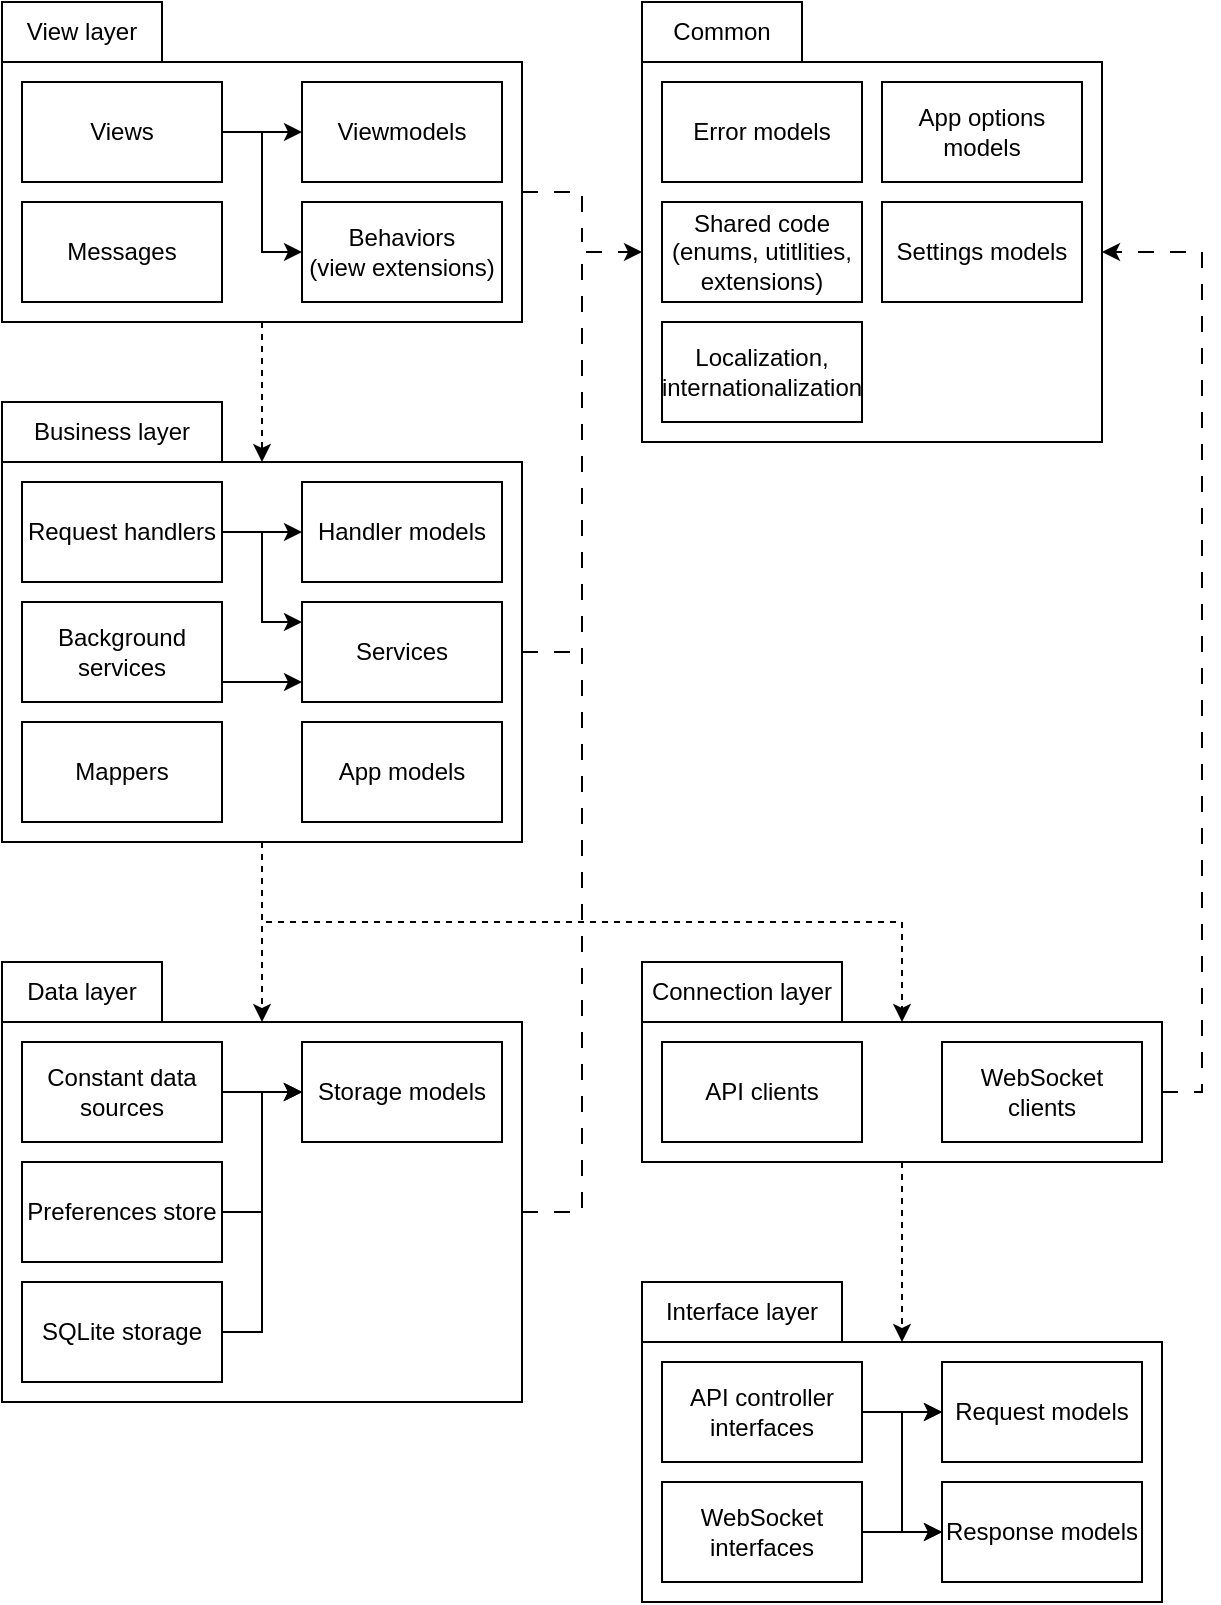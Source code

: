 <mxfile version="22.1.5" type="device">
  <diagram name="Stránka-1" id="F2LgC2aZW1T2FGSyBDbB">
    <mxGraphModel dx="1434" dy="758" grid="1" gridSize="10" guides="1" tooltips="1" connect="1" arrows="1" fold="1" page="1" pageScale="1" pageWidth="827" pageHeight="1169" math="0" shadow="0">
      <root>
        <mxCell id="0" />
        <mxCell id="1" parent="0" />
        <mxCell id="WUrK4cec4CjNZq7T6CpB-1" value="View layer" style="rounded=0;whiteSpace=wrap;html=1;" vertex="1" parent="1">
          <mxGeometry width="80" height="30" as="geometry" />
        </mxCell>
        <mxCell id="WUrK4cec4CjNZq7T6CpB-49" style="edgeStyle=orthogonalEdgeStyle;rounded=0;orthogonalLoop=1;jettySize=auto;html=1;dashed=1;" edge="1" parent="1" source="WUrK4cec4CjNZq7T6CpB-2" target="WUrK4cec4CjNZq7T6CpB-19">
          <mxGeometry relative="1" as="geometry" />
        </mxCell>
        <mxCell id="WUrK4cec4CjNZq7T6CpB-80" style="edgeStyle=orthogonalEdgeStyle;rounded=0;orthogonalLoop=1;jettySize=auto;html=1;dashed=1;dashPattern=8 8;endArrow=none;endFill=0;" edge="1" parent="1" source="WUrK4cec4CjNZq7T6CpB-2">
          <mxGeometry relative="1" as="geometry">
            <mxPoint x="290" y="120" as="targetPoint" />
            <Array as="points">
              <mxPoint x="290" y="95" />
            </Array>
          </mxGeometry>
        </mxCell>
        <mxCell id="WUrK4cec4CjNZq7T6CpB-2" value="" style="rounded=0;whiteSpace=wrap;html=1;fillColor=none;" vertex="1" parent="1">
          <mxGeometry y="30" width="260" height="130" as="geometry" />
        </mxCell>
        <mxCell id="WUrK4cec4CjNZq7T6CpB-5" style="edgeStyle=orthogonalEdgeStyle;rounded=0;orthogonalLoop=1;jettySize=auto;html=1;" edge="1" parent="1" source="WUrK4cec4CjNZq7T6CpB-3" target="WUrK4cec4CjNZq7T6CpB-4">
          <mxGeometry relative="1" as="geometry" />
        </mxCell>
        <mxCell id="WUrK4cec4CjNZq7T6CpB-7" style="edgeStyle=orthogonalEdgeStyle;rounded=0;orthogonalLoop=1;jettySize=auto;html=1;" edge="1" parent="1" source="WUrK4cec4CjNZq7T6CpB-3" target="WUrK4cec4CjNZq7T6CpB-6">
          <mxGeometry relative="1" as="geometry">
            <Array as="points">
              <mxPoint x="130" y="65" />
              <mxPoint x="130" y="125" />
            </Array>
          </mxGeometry>
        </mxCell>
        <mxCell id="WUrK4cec4CjNZq7T6CpB-3" value="Views" style="rounded=0;whiteSpace=wrap;html=1;" vertex="1" parent="1">
          <mxGeometry x="10" y="40" width="100" height="50" as="geometry" />
        </mxCell>
        <mxCell id="WUrK4cec4CjNZq7T6CpB-4" value="Viewmodels" style="rounded=0;whiteSpace=wrap;html=1;" vertex="1" parent="1">
          <mxGeometry x="150" y="40" width="100" height="50" as="geometry" />
        </mxCell>
        <mxCell id="WUrK4cec4CjNZq7T6CpB-6" value="Behaviors&lt;br&gt;(view extensions)" style="rounded=0;whiteSpace=wrap;html=1;" vertex="1" parent="1">
          <mxGeometry x="150" y="100" width="100" height="50" as="geometry" />
        </mxCell>
        <mxCell id="WUrK4cec4CjNZq7T6CpB-8" value="Interface layer" style="rounded=0;whiteSpace=wrap;html=1;" vertex="1" parent="1">
          <mxGeometry x="320" y="640" width="100" height="30" as="geometry" />
        </mxCell>
        <mxCell id="WUrK4cec4CjNZq7T6CpB-9" value="" style="rounded=0;whiteSpace=wrap;html=1;fillColor=none;" vertex="1" parent="1">
          <mxGeometry x="320" y="670" width="260" height="130" as="geometry" />
        </mxCell>
        <mxCell id="WUrK4cec4CjNZq7T6CpB-10" style="edgeStyle=orthogonalEdgeStyle;rounded=0;orthogonalLoop=1;jettySize=auto;html=1;dashed=1;" edge="1" parent="1" source="WUrK4cec4CjNZq7T6CpB-12" target="WUrK4cec4CjNZq7T6CpB-16">
          <mxGeometry relative="1" as="geometry" />
        </mxCell>
        <mxCell id="WUrK4cec4CjNZq7T6CpB-11" style="edgeStyle=orthogonalEdgeStyle;rounded=0;orthogonalLoop=1;jettySize=auto;html=1;" edge="1" parent="1" source="WUrK4cec4CjNZq7T6CpB-12" target="WUrK4cec4CjNZq7T6CpB-17">
          <mxGeometry relative="1" as="geometry">
            <Array as="points">
              <mxPoint x="450" y="705" />
              <mxPoint x="450" y="765" />
            </Array>
          </mxGeometry>
        </mxCell>
        <mxCell id="WUrK4cec4CjNZq7T6CpB-12" value="API controller interfaces" style="rounded=0;whiteSpace=wrap;html=1;" vertex="1" parent="1">
          <mxGeometry x="330" y="680" width="100" height="50" as="geometry" />
        </mxCell>
        <mxCell id="WUrK4cec4CjNZq7T6CpB-13" style="edgeStyle=orthogonalEdgeStyle;rounded=0;orthogonalLoop=1;jettySize=auto;html=1;" edge="1" parent="1" source="WUrK4cec4CjNZq7T6CpB-15" target="WUrK4cec4CjNZq7T6CpB-16">
          <mxGeometry relative="1" as="geometry">
            <Array as="points">
              <mxPoint x="450" y="765" />
              <mxPoint x="450" y="705" />
            </Array>
          </mxGeometry>
        </mxCell>
        <mxCell id="WUrK4cec4CjNZq7T6CpB-14" style="edgeStyle=orthogonalEdgeStyle;rounded=0;orthogonalLoop=1;jettySize=auto;html=1;dashed=1;" edge="1" parent="1" source="WUrK4cec4CjNZq7T6CpB-15" target="WUrK4cec4CjNZq7T6CpB-17">
          <mxGeometry relative="1" as="geometry" />
        </mxCell>
        <mxCell id="WUrK4cec4CjNZq7T6CpB-15" value="WebSocket interfaces" style="rounded=0;whiteSpace=wrap;html=1;" vertex="1" parent="1">
          <mxGeometry x="330" y="740" width="100" height="50" as="geometry" />
        </mxCell>
        <mxCell id="WUrK4cec4CjNZq7T6CpB-16" value="Request models" style="rounded=0;whiteSpace=wrap;html=1;" vertex="1" parent="1">
          <mxGeometry x="470" y="680" width="100" height="50" as="geometry" />
        </mxCell>
        <mxCell id="WUrK4cec4CjNZq7T6CpB-17" value="Response models" style="rounded=0;whiteSpace=wrap;html=1;" vertex="1" parent="1">
          <mxGeometry x="470" y="740" width="100" height="50" as="geometry" />
        </mxCell>
        <mxCell id="WUrK4cec4CjNZq7T6CpB-18" value="Business layer" style="rounded=0;whiteSpace=wrap;html=1;" vertex="1" parent="1">
          <mxGeometry y="200" width="110" height="30" as="geometry" />
        </mxCell>
        <mxCell id="WUrK4cec4CjNZq7T6CpB-50" style="edgeStyle=orthogonalEdgeStyle;rounded=0;orthogonalLoop=1;jettySize=auto;html=1;dashed=1;" edge="1" parent="1" source="WUrK4cec4CjNZq7T6CpB-19" target="WUrK4cec4CjNZq7T6CpB-32">
          <mxGeometry relative="1" as="geometry" />
        </mxCell>
        <mxCell id="WUrK4cec4CjNZq7T6CpB-72" style="edgeStyle=orthogonalEdgeStyle;rounded=0;orthogonalLoop=1;jettySize=auto;html=1;dashed=1;" edge="1" parent="1" source="WUrK4cec4CjNZq7T6CpB-19" target="WUrK4cec4CjNZq7T6CpB-59">
          <mxGeometry relative="1" as="geometry">
            <Array as="points">
              <mxPoint x="130" y="460" />
              <mxPoint x="450" y="460" />
            </Array>
          </mxGeometry>
        </mxCell>
        <mxCell id="WUrK4cec4CjNZq7T6CpB-81" style="edgeStyle=orthogonalEdgeStyle;rounded=0;orthogonalLoop=1;jettySize=auto;html=1;dashed=1;dashPattern=8 8;endArrow=none;endFill=0;" edge="1" parent="1" source="WUrK4cec4CjNZq7T6CpB-19">
          <mxGeometry relative="1" as="geometry">
            <mxPoint x="290" y="325" as="targetPoint" />
          </mxGeometry>
        </mxCell>
        <mxCell id="WUrK4cec4CjNZq7T6CpB-19" value="" style="rounded=0;whiteSpace=wrap;html=1;fillColor=none;" vertex="1" parent="1">
          <mxGeometry y="230" width="260" height="190" as="geometry" />
        </mxCell>
        <mxCell id="WUrK4cec4CjNZq7T6CpB-20" value="Services" style="rounded=0;whiteSpace=wrap;html=1;" vertex="1" parent="1">
          <mxGeometry x="150" y="300" width="100" height="50" as="geometry" />
        </mxCell>
        <mxCell id="WUrK4cec4CjNZq7T6CpB-22" style="edgeStyle=orthogonalEdgeStyle;rounded=0;orthogonalLoop=1;jettySize=auto;html=1;" edge="1" parent="1" source="WUrK4cec4CjNZq7T6CpB-21" target="WUrK4cec4CjNZq7T6CpB-20">
          <mxGeometry relative="1" as="geometry">
            <Array as="points">
              <mxPoint x="130" y="340" />
              <mxPoint x="130" y="340" />
            </Array>
          </mxGeometry>
        </mxCell>
        <mxCell id="WUrK4cec4CjNZq7T6CpB-21" value="Background services" style="rounded=0;whiteSpace=wrap;html=1;" vertex="1" parent="1">
          <mxGeometry x="10" y="300" width="100" height="50" as="geometry" />
        </mxCell>
        <mxCell id="WUrK4cec4CjNZq7T6CpB-23" value="Messages" style="rounded=0;whiteSpace=wrap;html=1;" vertex="1" parent="1">
          <mxGeometry x="10" y="100" width="100" height="50" as="geometry" />
        </mxCell>
        <mxCell id="WUrK4cec4CjNZq7T6CpB-24" value="Common" style="rounded=0;whiteSpace=wrap;html=1;" vertex="1" parent="1">
          <mxGeometry x="320" width="80" height="30" as="geometry" />
        </mxCell>
        <mxCell id="WUrK4cec4CjNZq7T6CpB-25" value="" style="rounded=0;whiteSpace=wrap;html=1;fillColor=none;" vertex="1" parent="1">
          <mxGeometry x="320" y="30" width="230" height="190" as="geometry" />
        </mxCell>
        <mxCell id="WUrK4cec4CjNZq7T6CpB-26" value="Error models" style="rounded=0;whiteSpace=wrap;html=1;" vertex="1" parent="1">
          <mxGeometry x="330" y="40" width="100" height="50" as="geometry" />
        </mxCell>
        <mxCell id="WUrK4cec4CjNZq7T6CpB-27" value="App options models" style="rounded=0;whiteSpace=wrap;html=1;" vertex="1" parent="1">
          <mxGeometry x="440" y="40" width="100" height="50" as="geometry" />
        </mxCell>
        <mxCell id="WUrK4cec4CjNZq7T6CpB-28" value="Shared code (enums, utitlities, extensions)" style="rounded=0;whiteSpace=wrap;html=1;" vertex="1" parent="1">
          <mxGeometry x="330" y="100" width="100" height="50" as="geometry" />
        </mxCell>
        <mxCell id="WUrK4cec4CjNZq7T6CpB-29" value="Localization, internationalization" style="rounded=0;whiteSpace=wrap;html=1;" vertex="1" parent="1">
          <mxGeometry x="330" y="160" width="100" height="50" as="geometry" />
        </mxCell>
        <mxCell id="WUrK4cec4CjNZq7T6CpB-31" value="Data layer" style="rounded=0;whiteSpace=wrap;html=1;" vertex="1" parent="1">
          <mxGeometry y="480" width="80" height="30" as="geometry" />
        </mxCell>
        <mxCell id="WUrK4cec4CjNZq7T6CpB-73" style="edgeStyle=orthogonalEdgeStyle;rounded=0;orthogonalLoop=1;jettySize=auto;html=1;dashed=1;dashPattern=8 8;" edge="1" parent="1" source="WUrK4cec4CjNZq7T6CpB-32" target="WUrK4cec4CjNZq7T6CpB-25">
          <mxGeometry relative="1" as="geometry">
            <Array as="points">
              <mxPoint x="290" y="605" />
              <mxPoint x="290" y="125" />
            </Array>
          </mxGeometry>
        </mxCell>
        <mxCell id="WUrK4cec4CjNZq7T6CpB-32" value="" style="rounded=0;whiteSpace=wrap;html=1;fillColor=none;" vertex="1" parent="1">
          <mxGeometry y="510" width="260" height="190" as="geometry" />
        </mxCell>
        <mxCell id="WUrK4cec4CjNZq7T6CpB-68" style="edgeStyle=orthogonalEdgeStyle;rounded=0;orthogonalLoop=1;jettySize=auto;html=1;" edge="1" parent="1" source="WUrK4cec4CjNZq7T6CpB-33" target="WUrK4cec4CjNZq7T6CpB-65">
          <mxGeometry relative="1" as="geometry" />
        </mxCell>
        <mxCell id="WUrK4cec4CjNZq7T6CpB-33" value="Constant data sources" style="rounded=0;whiteSpace=wrap;html=1;" vertex="1" parent="1">
          <mxGeometry x="10" y="520" width="100" height="50" as="geometry" />
        </mxCell>
        <mxCell id="WUrK4cec4CjNZq7T6CpB-37" style="edgeStyle=orthogonalEdgeStyle;rounded=0;orthogonalLoop=1;jettySize=auto;html=1;" edge="1" parent="1" source="WUrK4cec4CjNZq7T6CpB-36" target="WUrK4cec4CjNZq7T6CpB-20">
          <mxGeometry relative="1" as="geometry">
            <Array as="points">
              <mxPoint x="130" y="265" />
              <mxPoint x="130" y="310" />
            </Array>
          </mxGeometry>
        </mxCell>
        <mxCell id="WUrK4cec4CjNZq7T6CpB-39" style="edgeStyle=orthogonalEdgeStyle;rounded=0;orthogonalLoop=1;jettySize=auto;html=1;" edge="1" parent="1" source="WUrK4cec4CjNZq7T6CpB-36" target="WUrK4cec4CjNZq7T6CpB-38">
          <mxGeometry relative="1" as="geometry" />
        </mxCell>
        <mxCell id="WUrK4cec4CjNZq7T6CpB-36" value="Request handlers" style="rounded=0;whiteSpace=wrap;html=1;" vertex="1" parent="1">
          <mxGeometry x="10" y="240" width="100" height="50" as="geometry" />
        </mxCell>
        <mxCell id="WUrK4cec4CjNZq7T6CpB-38" value="Handler models" style="rounded=0;whiteSpace=wrap;html=1;" vertex="1" parent="1">
          <mxGeometry x="150" y="240" width="100" height="50" as="geometry" />
        </mxCell>
        <mxCell id="WUrK4cec4CjNZq7T6CpB-58" value="Connection layer" style="rounded=0;whiteSpace=wrap;html=1;" vertex="1" parent="1">
          <mxGeometry x="320" y="480" width="100" height="30" as="geometry" />
        </mxCell>
        <mxCell id="WUrK4cec4CjNZq7T6CpB-62" style="edgeStyle=orthogonalEdgeStyle;rounded=0;orthogonalLoop=1;jettySize=auto;html=1;dashed=1;" edge="1" parent="1" source="WUrK4cec4CjNZq7T6CpB-59" target="WUrK4cec4CjNZq7T6CpB-9">
          <mxGeometry relative="1" as="geometry" />
        </mxCell>
        <mxCell id="WUrK4cec4CjNZq7T6CpB-74" style="edgeStyle=orthogonalEdgeStyle;rounded=0;orthogonalLoop=1;jettySize=auto;html=1;dashed=1;dashPattern=8 8;" edge="1" parent="1" source="WUrK4cec4CjNZq7T6CpB-59" target="WUrK4cec4CjNZq7T6CpB-25">
          <mxGeometry relative="1" as="geometry">
            <Array as="points">
              <mxPoint x="600" y="545" />
              <mxPoint x="600" y="125" />
            </Array>
          </mxGeometry>
        </mxCell>
        <mxCell id="WUrK4cec4CjNZq7T6CpB-59" value="" style="rounded=0;whiteSpace=wrap;html=1;fillColor=none;" vertex="1" parent="1">
          <mxGeometry x="320" y="510" width="260" height="70" as="geometry" />
        </mxCell>
        <mxCell id="WUrK4cec4CjNZq7T6CpB-60" value="API clients" style="rounded=0;whiteSpace=wrap;html=1;" vertex="1" parent="1">
          <mxGeometry x="330" y="520" width="100" height="50" as="geometry" />
        </mxCell>
        <mxCell id="WUrK4cec4CjNZq7T6CpB-61" value="WebSocket clients" style="rounded=0;whiteSpace=wrap;html=1;" vertex="1" parent="1">
          <mxGeometry x="470" y="520" width="100" height="50" as="geometry" />
        </mxCell>
        <mxCell id="WUrK4cec4CjNZq7T6CpB-69" style="edgeStyle=orthogonalEdgeStyle;rounded=0;orthogonalLoop=1;jettySize=auto;html=1;" edge="1" parent="1" source="WUrK4cec4CjNZq7T6CpB-63" target="WUrK4cec4CjNZq7T6CpB-65">
          <mxGeometry relative="1" as="geometry">
            <Array as="points">
              <mxPoint x="130" y="605" />
              <mxPoint x="130" y="545" />
            </Array>
          </mxGeometry>
        </mxCell>
        <mxCell id="WUrK4cec4CjNZq7T6CpB-63" value="Preferences store" style="rounded=0;whiteSpace=wrap;html=1;" vertex="1" parent="1">
          <mxGeometry x="10" y="580" width="100" height="50" as="geometry" />
        </mxCell>
        <mxCell id="WUrK4cec4CjNZq7T6CpB-70" style="edgeStyle=orthogonalEdgeStyle;rounded=0;orthogonalLoop=1;jettySize=auto;html=1;" edge="1" parent="1" source="WUrK4cec4CjNZq7T6CpB-64" target="WUrK4cec4CjNZq7T6CpB-65">
          <mxGeometry relative="1" as="geometry">
            <Array as="points">
              <mxPoint x="130" y="665" />
              <mxPoint x="130" y="545" />
            </Array>
          </mxGeometry>
        </mxCell>
        <mxCell id="WUrK4cec4CjNZq7T6CpB-64" value="SQLite storage" style="rounded=0;whiteSpace=wrap;html=1;" vertex="1" parent="1">
          <mxGeometry x="10" y="640" width="100" height="50" as="geometry" />
        </mxCell>
        <mxCell id="WUrK4cec4CjNZq7T6CpB-65" value="Storage models" style="rounded=0;whiteSpace=wrap;html=1;" vertex="1" parent="1">
          <mxGeometry x="150" y="520" width="100" height="50" as="geometry" />
        </mxCell>
        <mxCell id="WUrK4cec4CjNZq7T6CpB-67" value="Settings models" style="rounded=0;whiteSpace=wrap;html=1;" vertex="1" parent="1">
          <mxGeometry x="440" y="100" width="100" height="50" as="geometry" />
        </mxCell>
        <mxCell id="WUrK4cec4CjNZq7T6CpB-75" value="Mappers" style="rounded=0;whiteSpace=wrap;html=1;" vertex="1" parent="1">
          <mxGeometry x="10" y="360" width="100" height="50" as="geometry" />
        </mxCell>
        <mxCell id="WUrK4cec4CjNZq7T6CpB-76" value="App models" style="rounded=0;whiteSpace=wrap;html=1;" vertex="1" parent="1">
          <mxGeometry x="150" y="360" width="100" height="50" as="geometry" />
        </mxCell>
      </root>
    </mxGraphModel>
  </diagram>
</mxfile>
